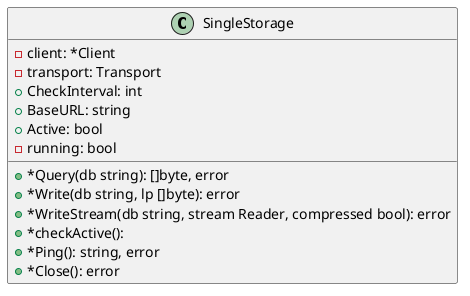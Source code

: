 @startuml
class SingleStorage {
-client: *Client
-transport: Transport
+CheckInterval: int
+BaseURL: string
+Active: bool
-running: bool
+*Query(db string): []byte, error
+*Write(db string, lp []byte): error
+*WriteStream(db string, stream Reader, compressed bool): error
+*checkActive(): 
+*Ping(): string, error
+*Close(): error
}

@enduml